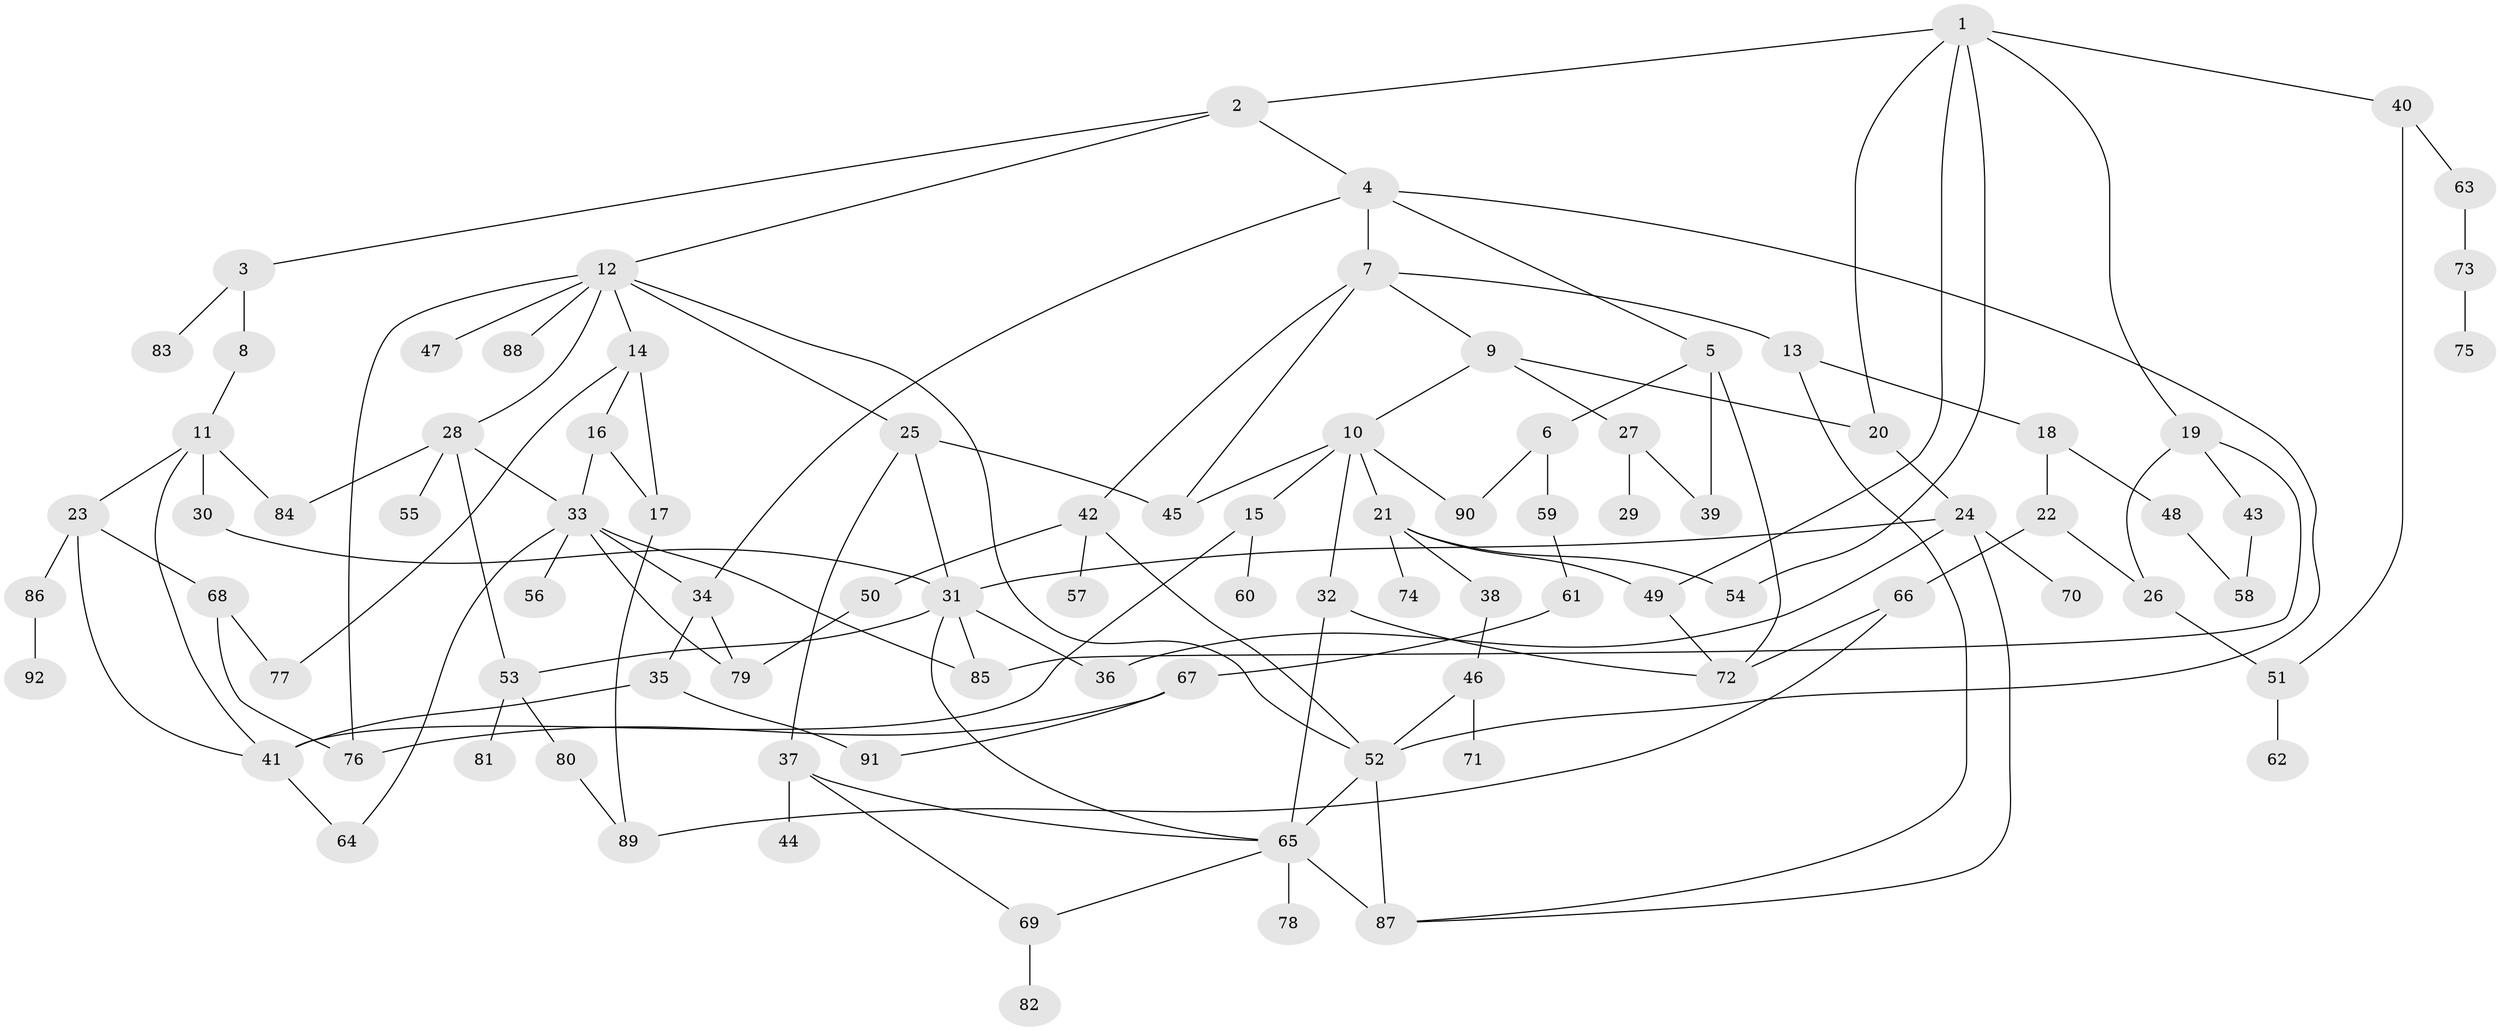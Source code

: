 // Generated by graph-tools (version 1.1) at 2025/34/03/09/25 02:34:08]
// undirected, 92 vertices, 136 edges
graph export_dot {
graph [start="1"]
  node [color=gray90,style=filled];
  1;
  2;
  3;
  4;
  5;
  6;
  7;
  8;
  9;
  10;
  11;
  12;
  13;
  14;
  15;
  16;
  17;
  18;
  19;
  20;
  21;
  22;
  23;
  24;
  25;
  26;
  27;
  28;
  29;
  30;
  31;
  32;
  33;
  34;
  35;
  36;
  37;
  38;
  39;
  40;
  41;
  42;
  43;
  44;
  45;
  46;
  47;
  48;
  49;
  50;
  51;
  52;
  53;
  54;
  55;
  56;
  57;
  58;
  59;
  60;
  61;
  62;
  63;
  64;
  65;
  66;
  67;
  68;
  69;
  70;
  71;
  72;
  73;
  74;
  75;
  76;
  77;
  78;
  79;
  80;
  81;
  82;
  83;
  84;
  85;
  86;
  87;
  88;
  89;
  90;
  91;
  92;
  1 -- 2;
  1 -- 19;
  1 -- 20;
  1 -- 40;
  1 -- 54;
  1 -- 49;
  2 -- 3;
  2 -- 4;
  2 -- 12;
  3 -- 8;
  3 -- 83;
  4 -- 5;
  4 -- 7;
  4 -- 34;
  4 -- 52;
  5 -- 6;
  5 -- 72;
  5 -- 39;
  6 -- 59;
  6 -- 90;
  7 -- 9;
  7 -- 13;
  7 -- 42;
  7 -- 45;
  8 -- 11;
  9 -- 10;
  9 -- 27;
  9 -- 20;
  10 -- 15;
  10 -- 21;
  10 -- 32;
  10 -- 45;
  10 -- 90;
  11 -- 23;
  11 -- 30;
  11 -- 84;
  11 -- 41;
  12 -- 14;
  12 -- 25;
  12 -- 28;
  12 -- 47;
  12 -- 88;
  12 -- 76;
  12 -- 52;
  13 -- 18;
  13 -- 87;
  14 -- 16;
  14 -- 17;
  14 -- 77;
  15 -- 41;
  15 -- 60;
  16 -- 33;
  16 -- 17;
  17 -- 89;
  18 -- 22;
  18 -- 48;
  19 -- 43;
  19 -- 85;
  19 -- 26;
  20 -- 24;
  21 -- 38;
  21 -- 49;
  21 -- 54;
  21 -- 74;
  22 -- 26;
  22 -- 66;
  23 -- 68;
  23 -- 86;
  23 -- 41;
  24 -- 70;
  24 -- 87;
  24 -- 31;
  24 -- 36;
  25 -- 31;
  25 -- 37;
  25 -- 45;
  26 -- 51;
  27 -- 29;
  27 -- 39;
  28 -- 53;
  28 -- 55;
  28 -- 84;
  28 -- 33;
  30 -- 31;
  31 -- 36;
  31 -- 65;
  31 -- 85;
  31 -- 53;
  32 -- 72;
  32 -- 65;
  33 -- 56;
  33 -- 34;
  33 -- 85;
  33 -- 64;
  33 -- 79;
  34 -- 35;
  34 -- 79;
  35 -- 91;
  35 -- 41;
  37 -- 44;
  37 -- 69;
  37 -- 65;
  38 -- 46;
  40 -- 63;
  40 -- 51;
  41 -- 64;
  42 -- 50;
  42 -- 57;
  42 -- 52;
  43 -- 58;
  46 -- 52;
  46 -- 71;
  48 -- 58;
  49 -- 72;
  50 -- 79;
  51 -- 62;
  52 -- 65;
  52 -- 87;
  53 -- 80;
  53 -- 81;
  59 -- 61;
  61 -- 67;
  63 -- 73;
  65 -- 69;
  65 -- 78;
  65 -- 87;
  66 -- 72;
  66 -- 89;
  67 -- 76;
  67 -- 91;
  68 -- 76;
  68 -- 77;
  69 -- 82;
  73 -- 75;
  80 -- 89;
  86 -- 92;
}
